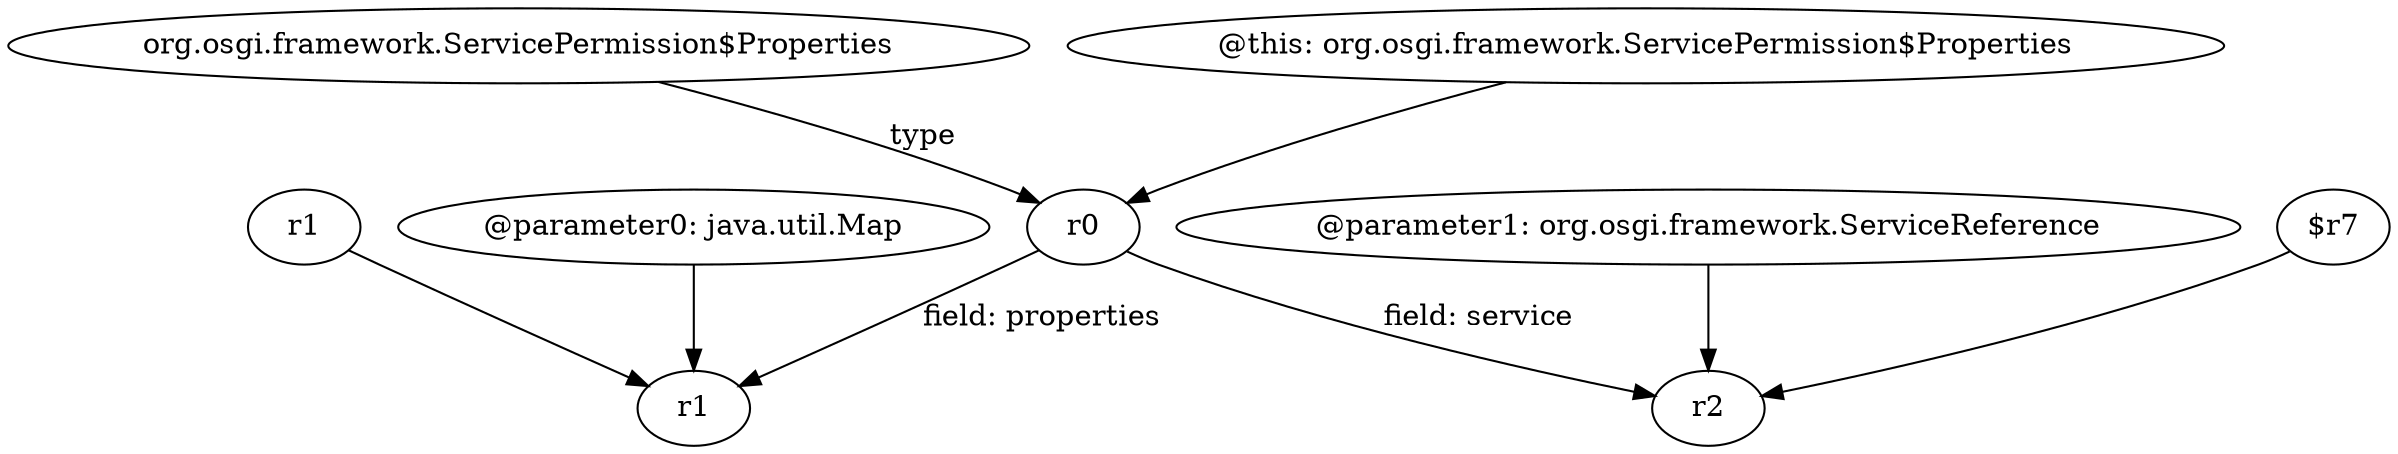 digraph g {
0[label="org.osgi.framework.ServicePermission$Properties"]
1[label="r0"]
0->1[label="type"]
2[label="@parameter0: java.util.Map"]
3[label="r1"]
2->3[label=""]
4[label="@parameter1: org.osgi.framework.ServiceReference"]
5[label="r2"]
4->5[label=""]
6[label="r1"]
6->3[label=""]
7[label="$r7"]
7->5[label=""]
1->5[label="field: service"]
1->3[label="field: properties"]
8[label="@this: org.osgi.framework.ServicePermission$Properties"]
8->1[label=""]
}
